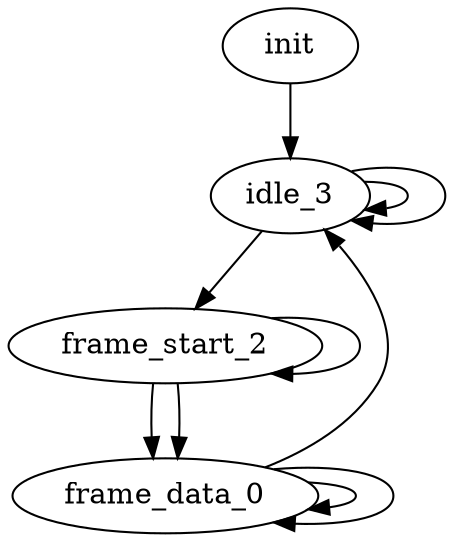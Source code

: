 digraph Example {  graph [rankdir=TD];  
-1->3;
-1[ label =" init "];
0->0;
0->0;
0->3;
0[ label ="frame_data_0"];
2->0;
2->0;
2->2;
2[ label ="frame_start_2"];
3->2;
3->3;
3->3;
3[ label ="idle_3"];
}
